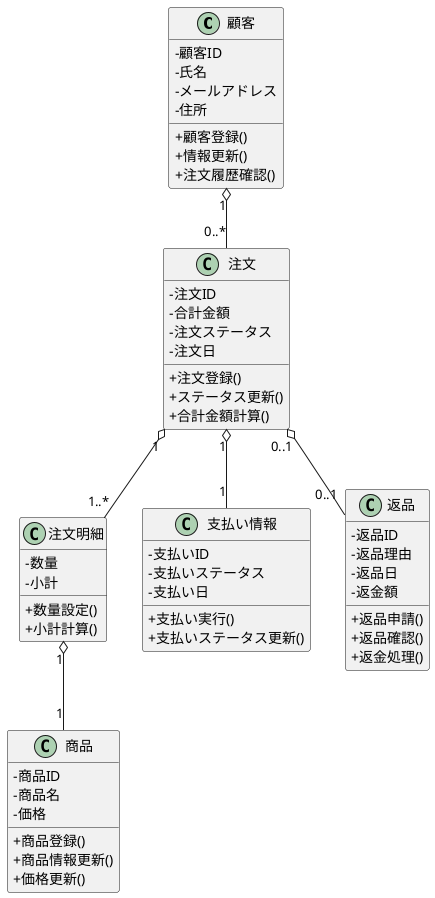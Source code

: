 @startuml
skinparam classAttributeIconSize 0

' 顧客クラス
class 顧客 {
  - 顧客ID
  - 氏名
  - メールアドレス
  - 住所
  + 顧客登録()
  + 情報更新()
  + 注文履歴確認()
}

' 商品クラス
class 商品 {
  - 商品ID
  - 商品名
  - 価格
  + 商品登録()
  + 商品情報更新()
  + 価格更新()
}

' 注文明細クラス
class 注文明細 {
  - 数量
  - 小計
  + 数量設定()
  + 小計計算()
}

' 注文クラス
class 注文 {
  - 注文ID
  - 合計金額
  - 注文ステータス
  - 注文日
  + 注文登録()
  + ステータス更新()
  + 合計金額計算()
}

' 支払い情報クラス
class 支払い情報 {
  - 支払いID
  - 支払いステータス
  - 支払い日
  + 支払い実行()
  + 支払いステータス更新()
}

' 返品クラス
class 返品 {
  - 返品ID
  - 返品理由
  - 返品日
  - 返金額
  + 返品申請()
  + 返品確認()
  + 返金処理()
}

' 関係
顧客 "1" o-- "0..*" 注文
注文 "1" o-- "1..*" 注文明細
注文明細 "1" o-- "1" 商品
注文 "1" o-- "1" 支払い情報
注文 "0..1" o-- "0..1" 返品

@enduml
